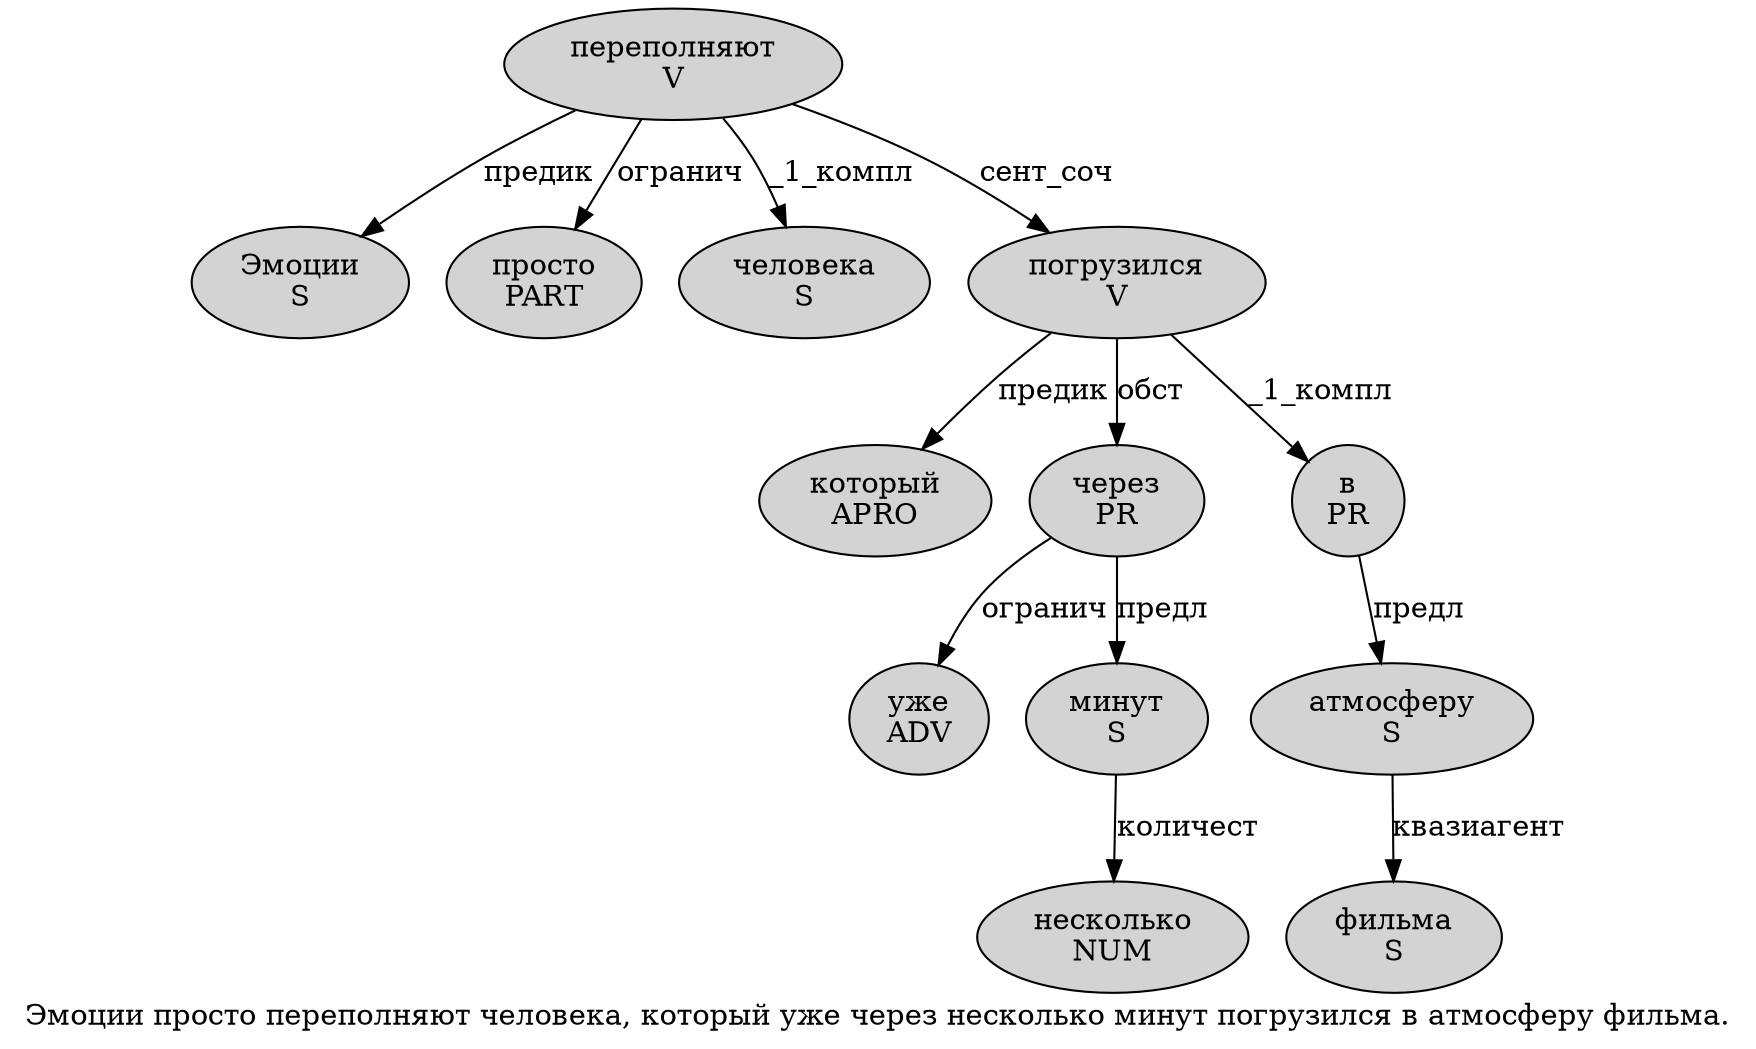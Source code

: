 digraph SENTENCE_1034 {
	graph [label="Эмоции просто переполняют человека, который уже через несколько минут погрузился в атмосферу фильма."]
	node [style=filled]
		0 [label="Эмоции
S" color="" fillcolor=lightgray penwidth=1 shape=ellipse]
		1 [label="просто
PART" color="" fillcolor=lightgray penwidth=1 shape=ellipse]
		2 [label="переполняют
V" color="" fillcolor=lightgray penwidth=1 shape=ellipse]
		3 [label="человека
S" color="" fillcolor=lightgray penwidth=1 shape=ellipse]
		5 [label="который
APRO" color="" fillcolor=lightgray penwidth=1 shape=ellipse]
		6 [label="уже
ADV" color="" fillcolor=lightgray penwidth=1 shape=ellipse]
		7 [label="через
PR" color="" fillcolor=lightgray penwidth=1 shape=ellipse]
		8 [label="несколько
NUM" color="" fillcolor=lightgray penwidth=1 shape=ellipse]
		9 [label="минут
S" color="" fillcolor=lightgray penwidth=1 shape=ellipse]
		10 [label="погрузился
V" color="" fillcolor=lightgray penwidth=1 shape=ellipse]
		11 [label="в
PR" color="" fillcolor=lightgray penwidth=1 shape=ellipse]
		12 [label="атмосферу
S" color="" fillcolor=lightgray penwidth=1 shape=ellipse]
		13 [label="фильма
S" color="" fillcolor=lightgray penwidth=1 shape=ellipse]
			10 -> 5 [label="предик"]
			10 -> 7 [label="обст"]
			10 -> 11 [label="_1_компл"]
			9 -> 8 [label="количест"]
			2 -> 0 [label="предик"]
			2 -> 1 [label="огранич"]
			2 -> 3 [label="_1_компл"]
			2 -> 10 [label="сент_соч"]
			7 -> 6 [label="огранич"]
			7 -> 9 [label="предл"]
			12 -> 13 [label="квазиагент"]
			11 -> 12 [label="предл"]
}